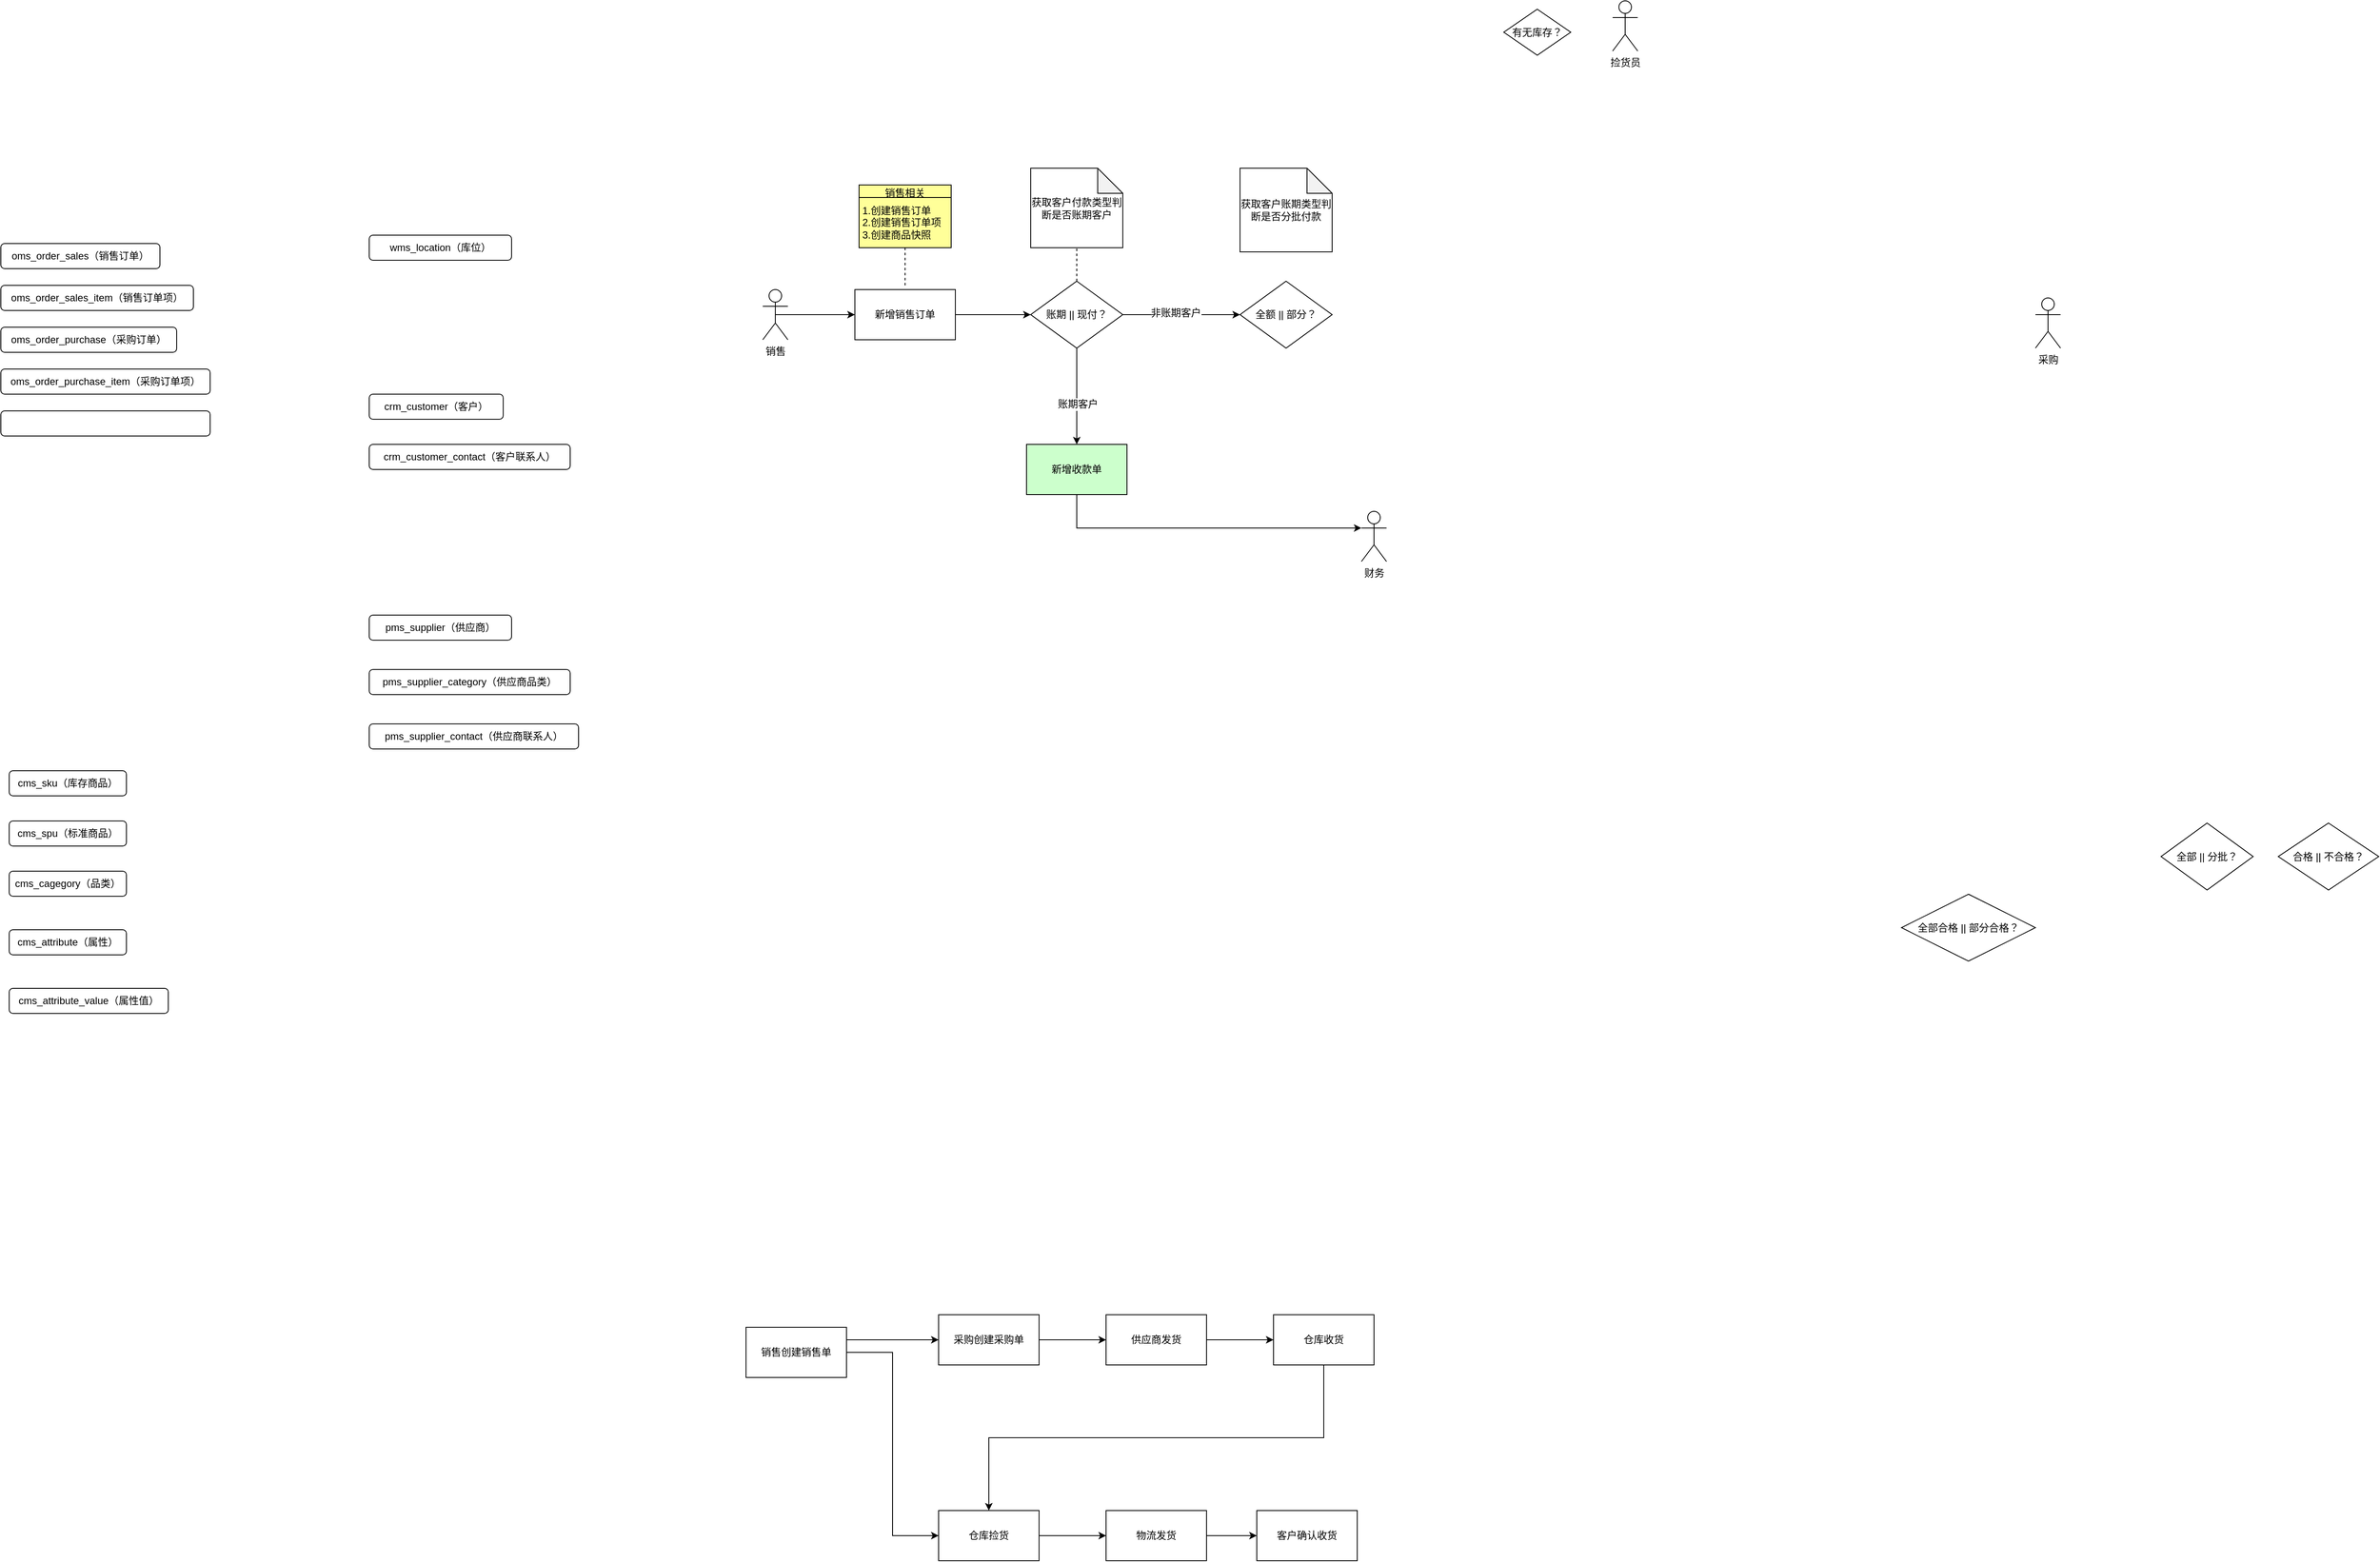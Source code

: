 <mxfile version="12.2.9" type="github" pages="1">
  <diagram id="rEG6L9bn5VI_HUOqqRBz" name="第 1 页">
    <mxGraphModel dx="1012" dy="1669" grid="1" gridSize="10" guides="1" tooltips="1" connect="1" arrows="1" fold="1" page="1" pageScale="1" pageWidth="827" pageHeight="1169" math="0" shadow="0">
      <root>
        <mxCell id="0"/>
        <mxCell id="1" parent="0"/>
        <mxCell id="5T5n9B4mbpvcat68feUI-54" value="oms_order_sales（销售订单）" style="rounded=1;whiteSpace=wrap;html=1;" vertex="1" parent="1">
          <mxGeometry x="140" y="60" width="190" height="30" as="geometry"/>
        </mxCell>
        <mxCell id="5T5n9B4mbpvcat68feUI-71" value="oms_order_sales_item（销售订单项）" style="rounded=1;whiteSpace=wrap;html=1;" vertex="1" parent="1">
          <mxGeometry x="140" y="110" width="230" height="30" as="geometry"/>
        </mxCell>
        <mxCell id="5T5n9B4mbpvcat68feUI-95" value="cms_sku（库存商品）" style="rounded=1;whiteSpace=wrap;html=1;" vertex="1" parent="1">
          <mxGeometry x="150" y="690" width="140" height="30" as="geometry"/>
        </mxCell>
        <mxCell id="5T5n9B4mbpvcat68feUI-96" value="cms_spu（标准商品）" style="rounded=1;whiteSpace=wrap;html=1;" vertex="1" parent="1">
          <mxGeometry x="150" y="750" width="140" height="30" as="geometry"/>
        </mxCell>
        <mxCell id="5T5n9B4mbpvcat68feUI-97" value="cms_cagegory（品类）" style="rounded=1;whiteSpace=wrap;html=1;" vertex="1" parent="1">
          <mxGeometry x="150" y="810" width="140" height="30" as="geometry"/>
        </mxCell>
        <mxCell id="5T5n9B4mbpvcat68feUI-98" value="cms_attribute（属性）" style="rounded=1;whiteSpace=wrap;html=1;" vertex="1" parent="1">
          <mxGeometry x="150" y="880" width="140" height="30" as="geometry"/>
        </mxCell>
        <mxCell id="5T5n9B4mbpvcat68feUI-99" value="cms_attribute_value（属性值）" style="rounded=1;whiteSpace=wrap;html=1;" vertex="1" parent="1">
          <mxGeometry x="150" y="950" width="190" height="30" as="geometry"/>
        </mxCell>
        <mxCell id="5T5n9B4mbpvcat68feUI-100" value="wms_location（库位）" style="rounded=1;whiteSpace=wrap;html=1;" vertex="1" parent="1">
          <mxGeometry x="580" y="50" width="170" height="30" as="geometry"/>
        </mxCell>
        <mxCell id="5T5n9B4mbpvcat68feUI-101" value="crm_customer（客户）" style="rounded=1;whiteSpace=wrap;html=1;" vertex="1" parent="1">
          <mxGeometry x="580" y="240" width="160" height="30" as="geometry"/>
        </mxCell>
        <mxCell id="5T5n9B4mbpvcat68feUI-102" value="crm_customer_contact（客户联系人）" style="rounded=1;whiteSpace=wrap;html=1;" vertex="1" parent="1">
          <mxGeometry x="580" y="300" width="240" height="30" as="geometry"/>
        </mxCell>
        <mxCell id="5T5n9B4mbpvcat68feUI-103" value="pms_supplier（供应商）" style="rounded=1;whiteSpace=wrap;html=1;" vertex="1" parent="1">
          <mxGeometry x="580" y="504" width="170" height="30" as="geometry"/>
        </mxCell>
        <mxCell id="5T5n9B4mbpvcat68feUI-104" value="pms_supplier_contact（供应商联系人）" style="rounded=1;whiteSpace=wrap;html=1;" vertex="1" parent="1">
          <mxGeometry x="580" y="634" width="250" height="30" as="geometry"/>
        </mxCell>
        <mxCell id="5T5n9B4mbpvcat68feUI-105" value="oms_order_purchase（采购订单）" style="rounded=1;whiteSpace=wrap;html=1;" vertex="1" parent="1">
          <mxGeometry x="140" y="160" width="210" height="30" as="geometry"/>
        </mxCell>
        <mxCell id="5T5n9B4mbpvcat68feUI-106" value="oms_order_purchase_item（采购订单项）" style="rounded=1;whiteSpace=wrap;html=1;" vertex="1" parent="1">
          <mxGeometry x="140" y="210" width="250" height="30" as="geometry"/>
        </mxCell>
        <mxCell id="5T5n9B4mbpvcat68feUI-107" value="" style="rounded=1;whiteSpace=wrap;html=1;" vertex="1" parent="1">
          <mxGeometry x="140" y="260" width="250" height="30" as="geometry"/>
        </mxCell>
        <mxCell id="5T5n9B4mbpvcat68feUI-108" value="pms_supplier_category（供应商品类）" style="rounded=1;whiteSpace=wrap;html=1;" vertex="1" parent="1">
          <mxGeometry x="580" y="569" width="240" height="30" as="geometry"/>
        </mxCell>
        <mxCell id="5T5n9B4mbpvcat68feUI-113" style="edgeStyle=orthogonalEdgeStyle;rounded=0;orthogonalLoop=1;jettySize=auto;html=1;exitX=1;exitY=0.25;exitDx=0;exitDy=0;entryX=0;entryY=0.5;entryDx=0;entryDy=0;" edge="1" parent="1" source="5T5n9B4mbpvcat68feUI-109" target="5T5n9B4mbpvcat68feUI-111">
          <mxGeometry relative="1" as="geometry"/>
        </mxCell>
        <mxCell id="5T5n9B4mbpvcat68feUI-123" style="edgeStyle=orthogonalEdgeStyle;rounded=0;orthogonalLoop=1;jettySize=auto;html=1;exitX=1;exitY=0.5;exitDx=0;exitDy=0;entryX=0;entryY=0.5;entryDx=0;entryDy=0;" edge="1" parent="1" source="5T5n9B4mbpvcat68feUI-109" target="5T5n9B4mbpvcat68feUI-110">
          <mxGeometry relative="1" as="geometry"/>
        </mxCell>
        <mxCell id="5T5n9B4mbpvcat68feUI-109" value="销售创建销售单" style="rounded=0;whiteSpace=wrap;html=1;" vertex="1" parent="1">
          <mxGeometry x="1030" y="1355" width="120" height="60" as="geometry"/>
        </mxCell>
        <mxCell id="5T5n9B4mbpvcat68feUI-118" value="" style="edgeStyle=orthogonalEdgeStyle;rounded=0;orthogonalLoop=1;jettySize=auto;html=1;" edge="1" parent="1" source="5T5n9B4mbpvcat68feUI-110" target="5T5n9B4mbpvcat68feUI-117">
          <mxGeometry relative="1" as="geometry"/>
        </mxCell>
        <mxCell id="5T5n9B4mbpvcat68feUI-110" value="仓库捡货" style="rounded=0;whiteSpace=wrap;html=1;" vertex="1" parent="1">
          <mxGeometry x="1260" y="1574" width="120" height="60" as="geometry"/>
        </mxCell>
        <mxCell id="5T5n9B4mbpvcat68feUI-126" style="edgeStyle=orthogonalEdgeStyle;rounded=0;orthogonalLoop=1;jettySize=auto;html=1;exitX=1;exitY=0.5;exitDx=0;exitDy=0;entryX=0;entryY=0.5;entryDx=0;entryDy=0;" edge="1" parent="1" source="5T5n9B4mbpvcat68feUI-117" target="5T5n9B4mbpvcat68feUI-125">
          <mxGeometry relative="1" as="geometry"/>
        </mxCell>
        <mxCell id="5T5n9B4mbpvcat68feUI-117" value="物流发货" style="rounded=0;whiteSpace=wrap;html=1;" vertex="1" parent="1">
          <mxGeometry x="1460" y="1574" width="120" height="60" as="geometry"/>
        </mxCell>
        <mxCell id="5T5n9B4mbpvcat68feUI-120" value="" style="edgeStyle=orthogonalEdgeStyle;rounded=0;orthogonalLoop=1;jettySize=auto;html=1;" edge="1" parent="1" source="5T5n9B4mbpvcat68feUI-111" target="5T5n9B4mbpvcat68feUI-119">
          <mxGeometry relative="1" as="geometry"/>
        </mxCell>
        <mxCell id="5T5n9B4mbpvcat68feUI-111" value="采购创建采购单" style="rounded=0;whiteSpace=wrap;html=1;" vertex="1" parent="1">
          <mxGeometry x="1260" y="1340" width="120" height="60" as="geometry"/>
        </mxCell>
        <mxCell id="5T5n9B4mbpvcat68feUI-122" value="" style="edgeStyle=orthogonalEdgeStyle;rounded=0;orthogonalLoop=1;jettySize=auto;html=1;" edge="1" parent="1" source="5T5n9B4mbpvcat68feUI-119" target="5T5n9B4mbpvcat68feUI-121">
          <mxGeometry relative="1" as="geometry"/>
        </mxCell>
        <mxCell id="5T5n9B4mbpvcat68feUI-119" value="供应商发货" style="rounded=0;whiteSpace=wrap;html=1;" vertex="1" parent="1">
          <mxGeometry x="1460" y="1340" width="120" height="60" as="geometry"/>
        </mxCell>
        <mxCell id="5T5n9B4mbpvcat68feUI-124" style="edgeStyle=orthogonalEdgeStyle;rounded=0;orthogonalLoop=1;jettySize=auto;html=1;exitX=0.5;exitY=1;exitDx=0;exitDy=0;entryX=0.5;entryY=0;entryDx=0;entryDy=0;" edge="1" parent="1" source="5T5n9B4mbpvcat68feUI-121" target="5T5n9B4mbpvcat68feUI-110">
          <mxGeometry relative="1" as="geometry"/>
        </mxCell>
        <mxCell id="5T5n9B4mbpvcat68feUI-121" value="仓库收货" style="rounded=0;whiteSpace=wrap;html=1;" vertex="1" parent="1">
          <mxGeometry x="1660" y="1340" width="120" height="60" as="geometry"/>
        </mxCell>
        <mxCell id="5T5n9B4mbpvcat68feUI-125" value="客户确认收货" style="rounded=0;whiteSpace=wrap;html=1;" vertex="1" parent="1">
          <mxGeometry x="1640" y="1574" width="120" height="60" as="geometry"/>
        </mxCell>
        <mxCell id="5T5n9B4mbpvcat68feUI-127" value="有无库存？" style="rhombus;whiteSpace=wrap;html=1;" vertex="1" parent="1">
          <mxGeometry x="1935" y="-220" width="80" height="55" as="geometry"/>
        </mxCell>
        <mxCell id="5T5n9B4mbpvcat68feUI-176" style="edgeStyle=orthogonalEdgeStyle;rounded=0;orthogonalLoop=1;jettySize=auto;html=1;exitX=1;exitY=0.5;exitDx=0;exitDy=0;entryX=0;entryY=0.5;entryDx=0;entryDy=0;" edge="1" parent="1" source="5T5n9B4mbpvcat68feUI-128" target="5T5n9B4mbpvcat68feUI-129">
          <mxGeometry relative="1" as="geometry"/>
        </mxCell>
        <mxCell id="5T5n9B4mbpvcat68feUI-185" value="非账期客户" style="text;html=1;align=center;verticalAlign=middle;resizable=0;points=[];;labelBackgroundColor=#ffffff;" vertex="1" connectable="0" parent="5T5n9B4mbpvcat68feUI-176">
          <mxGeometry x="-0.1" y="2" relative="1" as="geometry">
            <mxPoint as="offset"/>
          </mxGeometry>
        </mxCell>
        <mxCell id="5T5n9B4mbpvcat68feUI-178" style="edgeStyle=orthogonalEdgeStyle;rounded=0;orthogonalLoop=1;jettySize=auto;html=1;exitX=0.5;exitY=1;exitDx=0;exitDy=0;" edge="1" parent="1" source="5T5n9B4mbpvcat68feUI-128" target="5T5n9B4mbpvcat68feUI-183">
          <mxGeometry relative="1" as="geometry">
            <mxPoint x="1425" y="320" as="targetPoint"/>
          </mxGeometry>
        </mxCell>
        <mxCell id="5T5n9B4mbpvcat68feUI-179" value="账期客户" style="text;html=1;align=center;verticalAlign=middle;resizable=0;points=[];;labelBackgroundColor=#ffffff;" vertex="1" connectable="0" parent="5T5n9B4mbpvcat68feUI-178">
          <mxGeometry x="0.154" y="1" relative="1" as="geometry">
            <mxPoint as="offset"/>
          </mxGeometry>
        </mxCell>
        <mxCell id="5T5n9B4mbpvcat68feUI-128" value="账期 || 现付？" style="rhombus;whiteSpace=wrap;html=1;" vertex="1" parent="1">
          <mxGeometry x="1370" y="105" width="110" height="80" as="geometry"/>
        </mxCell>
        <mxCell id="5T5n9B4mbpvcat68feUI-129" value="全额 || 部分？" style="rhombus;whiteSpace=wrap;html=1;" vertex="1" parent="1">
          <mxGeometry x="1620" y="105" width="110" height="80" as="geometry"/>
        </mxCell>
        <mxCell id="5T5n9B4mbpvcat68feUI-130" value="全部 || 分批？" style="rhombus;whiteSpace=wrap;html=1;" vertex="1" parent="1">
          <mxGeometry x="2720" y="752.5" width="110" height="80" as="geometry"/>
        </mxCell>
        <mxCell id="5T5n9B4mbpvcat68feUI-133" value="合格 || 不合格？" style="rhombus;whiteSpace=wrap;html=1;" vertex="1" parent="1">
          <mxGeometry x="2860" y="752.5" width="120" height="80" as="geometry"/>
        </mxCell>
        <mxCell id="5T5n9B4mbpvcat68feUI-134" value="全部合格 || 部分合格？" style="rhombus;whiteSpace=wrap;html=1;" vertex="1" parent="1">
          <mxGeometry x="2410" y="837.5" width="160" height="80" as="geometry"/>
        </mxCell>
        <mxCell id="5T5n9B4mbpvcat68feUI-141" style="edgeStyle=orthogonalEdgeStyle;rounded=0;orthogonalLoop=1;jettySize=auto;html=1;exitX=0.5;exitY=0.5;exitDx=0;exitDy=0;exitPerimeter=0;entryX=0;entryY=0.5;entryDx=0;entryDy=0;" edge="1" parent="1" source="5T5n9B4mbpvcat68feUI-135" target="5T5n9B4mbpvcat68feUI-140">
          <mxGeometry relative="1" as="geometry"/>
        </mxCell>
        <mxCell id="5T5n9B4mbpvcat68feUI-135" value="销售" style="shape=umlActor;verticalLabelPosition=bottom;labelBackgroundColor=#ffffff;verticalAlign=top;html=1;outlineConnect=0;" vertex="1" parent="1">
          <mxGeometry x="1050" y="115" width="30" height="60" as="geometry"/>
        </mxCell>
        <mxCell id="5T5n9B4mbpvcat68feUI-170" style="edgeStyle=orthogonalEdgeStyle;rounded=0;orthogonalLoop=1;jettySize=auto;html=1;exitX=1;exitY=0.5;exitDx=0;exitDy=0;entryX=0;entryY=0.5;entryDx=0;entryDy=0;" edge="1" parent="1" source="5T5n9B4mbpvcat68feUI-140" target="5T5n9B4mbpvcat68feUI-128">
          <mxGeometry relative="1" as="geometry"/>
        </mxCell>
        <mxCell id="5T5n9B4mbpvcat68feUI-140" value="新增销售订单" style="rounded=0;whiteSpace=wrap;html=1;" vertex="1" parent="1">
          <mxGeometry x="1160" y="115" width="120" height="60" as="geometry"/>
        </mxCell>
        <mxCell id="5T5n9B4mbpvcat68feUI-146" value="&lt;table cellpadding=&quot;0&quot; cellspacing=&quot;0&quot; style=&quot;font-size: 1em ; width: 100% ; height: 100%&quot;&gt;&lt;tbody&gt;&lt;tr style=&quot;height: 20px&quot;&gt;&lt;td align=&quot;center&quot;&gt;销售相关&lt;/td&gt;&lt;/tr&gt;&lt;tr&gt;&lt;td align=&quot;left&quot; valign=&quot;top&quot; style=&quot;padding: 4px&quot;&gt;1.创建销售订单&lt;br&gt;2.创建销售订单项&lt;br&gt;3.创建商品快照&lt;/td&gt;&lt;/tr&gt;&lt;/tbody&gt;&lt;/table&gt;" style="html=1;outlineConnect=0;whiteSpace=wrap;fillColor=#ffff99;shape=mxgraph.archimate3.businessObject;overflow=fill;" vertex="1" parent="1">
          <mxGeometry x="1165" y="-10" width="110" height="75" as="geometry"/>
        </mxCell>
        <mxCell id="5T5n9B4mbpvcat68feUI-149" value="" style="endArrow=none;dashed=1;html=1;entryX=0.5;entryY=1;entryDx=0;entryDy=0;entryPerimeter=0;" edge="1" parent="1" target="5T5n9B4mbpvcat68feUI-146">
          <mxGeometry width="50" height="50" relative="1" as="geometry">
            <mxPoint x="1220" y="110" as="sourcePoint"/>
            <mxPoint x="1240" y="60" as="targetPoint"/>
          </mxGeometry>
        </mxCell>
        <mxCell id="5T5n9B4mbpvcat68feUI-159" value="捡货员" style="shape=umlActor;verticalLabelPosition=bottom;labelBackgroundColor=#ffffff;verticalAlign=top;html=1;outlineConnect=0;" vertex="1" parent="1">
          <mxGeometry x="2065" y="-230" width="30" height="60" as="geometry"/>
        </mxCell>
        <mxCell id="5T5n9B4mbpvcat68feUI-166" value="采购" style="shape=umlActor;verticalLabelPosition=bottom;labelBackgroundColor=#ffffff;verticalAlign=top;html=1;outlineConnect=0;" vertex="1" parent="1">
          <mxGeometry x="2570" y="125" width="30" height="60" as="geometry"/>
        </mxCell>
        <mxCell id="5T5n9B4mbpvcat68feUI-172" value="获取客户付款类型判断是否账期客户" style="shape=note;whiteSpace=wrap;html=1;backgroundOutline=1;darkOpacity=0.05;fillColor=#FFFFFF;" vertex="1" parent="1">
          <mxGeometry x="1370" y="-30" width="110" height="95" as="geometry"/>
        </mxCell>
        <mxCell id="5T5n9B4mbpvcat68feUI-173" value="" style="endArrow=none;dashed=1;html=1;entryX=0.5;entryY=1;entryDx=0;entryDy=0;entryPerimeter=0;exitX=0.5;exitY=0;exitDx=0;exitDy=0;" edge="1" parent="1" source="5T5n9B4mbpvcat68feUI-128" target="5T5n9B4mbpvcat68feUI-172">
          <mxGeometry width="50" height="50" relative="1" as="geometry">
            <mxPoint x="1400" y="110" as="sourcePoint"/>
            <mxPoint x="1450" y="60" as="targetPoint"/>
          </mxGeometry>
        </mxCell>
        <mxCell id="5T5n9B4mbpvcat68feUI-177" value="获取客户账期类型判断是否分批付款" style="shape=note;whiteSpace=wrap;html=1;backgroundOutline=1;darkOpacity=0.05;fillColor=#FFFFFF;" vertex="1" parent="1">
          <mxGeometry x="1620" y="-30" width="110" height="100" as="geometry"/>
        </mxCell>
        <mxCell id="5T5n9B4mbpvcat68feUI-182" value="财务" style="shape=umlActor;verticalLabelPosition=bottom;labelBackgroundColor=#ffffff;verticalAlign=top;html=1;outlineConnect=0;fillColor=#FFFFFF;" vertex="1" parent="1">
          <mxGeometry x="1765" y="380" width="30" height="60" as="geometry"/>
        </mxCell>
        <mxCell id="5T5n9B4mbpvcat68feUI-184" style="edgeStyle=orthogonalEdgeStyle;rounded=0;orthogonalLoop=1;jettySize=auto;html=1;exitX=0.5;exitY=1;exitDx=0;exitDy=0;entryX=0;entryY=0.333;entryDx=0;entryDy=0;entryPerimeter=0;" edge="1" parent="1" source="5T5n9B4mbpvcat68feUI-183" target="5T5n9B4mbpvcat68feUI-182">
          <mxGeometry relative="1" as="geometry"/>
        </mxCell>
        <mxCell id="5T5n9B4mbpvcat68feUI-183" value="新增收款单" style="rounded=0;whiteSpace=wrap;html=1;fillColor=#CCFFCC;" vertex="1" parent="1">
          <mxGeometry x="1365" y="300" width="120" height="60" as="geometry"/>
        </mxCell>
      </root>
    </mxGraphModel>
  </diagram>
</mxfile>
